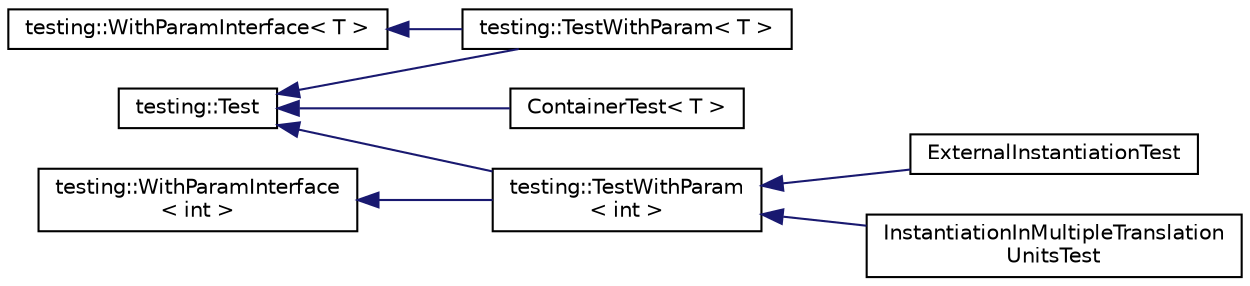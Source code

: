 digraph "Graphical Class Hierarchy"
{
 // INTERACTIVE_SVG=YES
 // LATEX_PDF_SIZE
  edge [fontname="Helvetica",fontsize="10",labelfontname="Helvetica",labelfontsize="10"];
  node [fontname="Helvetica",fontsize="10",shape=record];
  rankdir="LR";
  Node69 [label="testing::Test",height=0.2,width=0.4,color="black", fillcolor="white", style="filled",URL="$df/d69/classtesting_1_1_test.html",tooltip=" "];
  Node69 -> Node70 [dir="back",color="midnightblue",fontsize="10",style="solid",fontname="Helvetica"];
  Node70 [label="ContainerTest\< T \>",height=0.2,width=0.4,color="black", fillcolor="white", style="filled",URL="$d4/ddb/class_container_test.html",tooltip=" "];
  Node69 -> Node6 [dir="back",color="midnightblue",fontsize="10",style="solid",fontname="Helvetica"];
  Node6 [label="testing::TestWithParam\< T \>",height=0.2,width=0.4,color="black", fillcolor="white", style="filled",URL="$dc/df9/classtesting_1_1_test_with_param.html",tooltip=" "];
  Node69 -> Node1 [dir="back",color="midnightblue",fontsize="10",style="solid",fontname="Helvetica"];
  Node1 [label="testing::TestWithParam\l\< int \>",height=0.2,width=0.4,color="black", fillcolor="white", style="filled",URL="$dc/df9/classtesting_1_1_test_with_param.html",tooltip=" "];
  Node1 -> Node2 [dir="back",color="midnightblue",fontsize="10",style="solid",fontname="Helvetica"];
  Node2 [label="ExternalInstantiationTest",height=0.2,width=0.4,color="black", fillcolor="white", style="filled",URL="$d3/d47/class_external_instantiation_test.html",tooltip=" "];
  Node1 -> Node3 [dir="back",color="midnightblue",fontsize="10",style="solid",fontname="Helvetica"];
  Node3 [label="InstantiationInMultipleTranslation\lUnitsTest",height=0.2,width=0.4,color="black", fillcolor="white", style="filled",URL="$d9/d8a/class_instantiation_in_multiple_translation_units_test.html",tooltip=" "];
  Node5 [label="testing::WithParamInterface\< T \>",height=0.2,width=0.4,color="black", fillcolor="white", style="filled",URL="$d9/dd7/classtesting_1_1_with_param_interface.html",tooltip=" "];
  Node5 -> Node6 [dir="back",color="midnightblue",fontsize="10",style="solid",fontname="Helvetica"];
  Node0 [label="testing::WithParamInterface\l\< int \>",height=0.2,width=0.4,color="black", fillcolor="white", style="filled",URL="$d9/dd7/classtesting_1_1_with_param_interface.html",tooltip=" "];
  Node0 -> Node1 [dir="back",color="midnightblue",fontsize="10",style="solid",fontname="Helvetica"];
}
